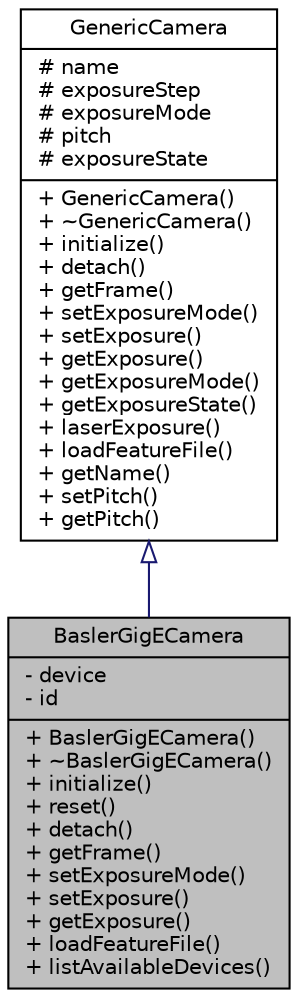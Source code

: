 digraph "BaslerGigECamera"
{
 // INTERACTIVE_SVG=YES
 // LATEX_PDF_SIZE
  edge [fontname="Helvetica",fontsize="10",labelfontname="Helvetica",labelfontsize="10"];
  node [fontname="Helvetica",fontsize="10",shape=record];
  Node1 [label="{BaslerGigECamera\n|- device\l- id\l|+ BaslerGigECamera()\l+ ~BaslerGigECamera()\l+ initialize()\l+ reset()\l+ detach()\l+ getFrame()\l+ setExposureMode()\l+ setExposure()\l+ getExposure()\l+ loadFeatureFile()\l+ listAvailableDevices()\l}",height=0.2,width=0.4,color="black", fillcolor="grey75", style="filled", fontcolor="black",tooltip="Implementation of Basler GigE Cameras."];
  Node2 -> Node1 [dir="back",color="midnightblue",fontsize="10",style="solid",arrowtail="onormal",fontname="Helvetica"];
  Node2 [label="{GenericCamera\n|# name\l# exposureStep\l# exposureMode\l# pitch\l# exposureState\l|+ GenericCamera()\l+ ~GenericCamera()\l+ initialize()\l+ detach()\l+ getFrame()\l+ setExposureMode()\l+ setExposure()\l+ getExposure()\l+ getExposureMode()\l+ getExposureState()\l+ laserExposure()\l+ loadFeatureFile()\l+ getName()\l+ setPitch()\l+ getPitch()\l}",height=0.2,width=0.4,color="black", fillcolor="white", style="filled",URL="$class_generic_camera.html",tooltip="abstract camera base class."];
}
